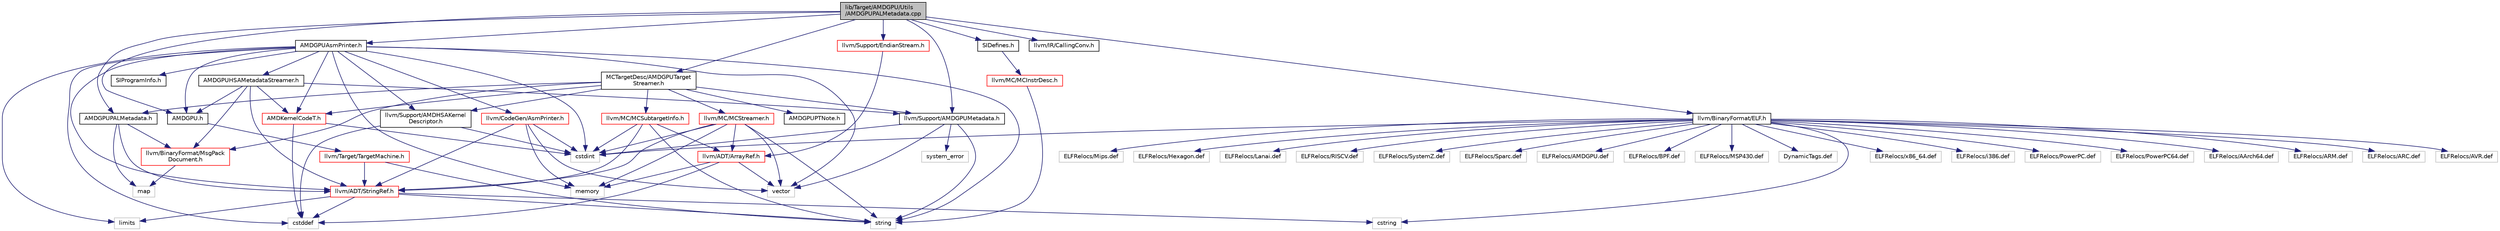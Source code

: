 digraph "lib/Target/AMDGPU/Utils/AMDGPUPALMetadata.cpp"
{
 // LATEX_PDF_SIZE
  bgcolor="transparent";
  edge [fontname="Helvetica",fontsize="10",labelfontname="Helvetica",labelfontsize="10"];
  node [fontname="Helvetica",fontsize="10",shape="box"];
  Node1 [label="lib/Target/AMDGPU/Utils\l/AMDGPUPALMetadata.cpp",height=0.2,width=0.4,color="black", fillcolor="grey75", style="filled", fontcolor="black",tooltip="This class has methods called by AMDGPUAsmPrinter to accumulate and print the PAL metadata."];
  Node1 -> Node2 [color="midnightblue",fontsize="10",style="solid",fontname="Helvetica"];
  Node2 [label="AMDGPUPALMetadata.h",height=0.2,width=0.4,color="black",URL="$AMDGPUPALMetadata_8h.html",tooltip="PAL metadata handling."];
  Node2 -> Node3 [color="midnightblue",fontsize="10",style="solid",fontname="Helvetica"];
  Node3 [label="llvm/ADT/StringRef.h",height=0.2,width=0.4,color="red",URL="$StringRef_8h.html",tooltip=" "];
  Node3 -> Node20 [color="midnightblue",fontsize="10",style="solid",fontname="Helvetica"];
  Node20 [label="cstddef",height=0.2,width=0.4,color="grey75",tooltip=" "];
  Node3 -> Node31 [color="midnightblue",fontsize="10",style="solid",fontname="Helvetica"];
  Node31 [label="cstring",height=0.2,width=0.4,color="grey75",tooltip=" "];
  Node3 -> Node32 [color="midnightblue",fontsize="10",style="solid",fontname="Helvetica"];
  Node32 [label="limits",height=0.2,width=0.4,color="grey75",tooltip=" "];
  Node3 -> Node35 [color="midnightblue",fontsize="10",style="solid",fontname="Helvetica"];
  Node35 [label="string",height=0.2,width=0.4,color="grey75",tooltip=" "];
  Node2 -> Node43 [color="midnightblue",fontsize="10",style="solid",fontname="Helvetica"];
  Node43 [label="llvm/BinaryFormat/MsgPack\lDocument.h",height=0.2,width=0.4,color="red",URL="$MsgPackDocument_8h.html",tooltip=" "];
  Node43 -> Node81 [color="midnightblue",fontsize="10",style="solid",fontname="Helvetica"];
  Node81 [label="map",height=0.2,width=0.4,color="grey75",tooltip=" "];
  Node2 -> Node81 [color="midnightblue",fontsize="10",style="solid",fontname="Helvetica"];
  Node1 -> Node82 [color="midnightblue",fontsize="10",style="solid",fontname="Helvetica"];
  Node82 [label="AMDGPU.h",height=0.2,width=0.4,color="black",URL="$AMDGPU_8h.html",tooltip=" "];
  Node82 -> Node83 [color="midnightblue",fontsize="10",style="solid",fontname="Helvetica"];
  Node83 [label="llvm/Target/TargetMachine.h",height=0.2,width=0.4,color="red",URL="$llvm_2Target_2TargetMachine_8h.html",tooltip=" "];
  Node83 -> Node3 [color="midnightblue",fontsize="10",style="solid",fontname="Helvetica"];
  Node83 -> Node35 [color="midnightblue",fontsize="10",style="solid",fontname="Helvetica"];
  Node1 -> Node109 [color="midnightblue",fontsize="10",style="solid",fontname="Helvetica"];
  Node109 [label="AMDGPUAsmPrinter.h",height=0.2,width=0.4,color="black",URL="$AMDGPUAsmPrinter_8h.html",tooltip="AMDGPU Assembly printer class."];
  Node109 -> Node82 [color="midnightblue",fontsize="10",style="solid",fontname="Helvetica"];
  Node109 -> Node110 [color="midnightblue",fontsize="10",style="solid",fontname="Helvetica"];
  Node110 [label="AMDKernelCodeT.h",height=0.2,width=0.4,color="red",URL="$AMDKernelCodeT_8h.html",tooltip=" "];
  Node110 -> Node20 [color="midnightblue",fontsize="10",style="solid",fontname="Helvetica"];
  Node110 -> Node40 [color="midnightblue",fontsize="10",style="solid",fontname="Helvetica"];
  Node40 [label="cstdint",height=0.2,width=0.4,color="grey75",tooltip=" "];
  Node109 -> Node113 [color="midnightblue",fontsize="10",style="solid",fontname="Helvetica"];
  Node113 [label="AMDGPUHSAMetadataStreamer.h",height=0.2,width=0.4,color="black",URL="$AMDGPUHSAMetadataStreamer_8h.html",tooltip="AMDGPU HSA Metadata Streamer."];
  Node113 -> Node82 [color="midnightblue",fontsize="10",style="solid",fontname="Helvetica"];
  Node113 -> Node110 [color="midnightblue",fontsize="10",style="solid",fontname="Helvetica"];
  Node113 -> Node3 [color="midnightblue",fontsize="10",style="solid",fontname="Helvetica"];
  Node113 -> Node43 [color="midnightblue",fontsize="10",style="solid",fontname="Helvetica"];
  Node113 -> Node114 [color="midnightblue",fontsize="10",style="solid",fontname="Helvetica"];
  Node114 [label="llvm/Support/AMDGPUMetadata.h",height=0.2,width=0.4,color="black",URL="$AMDGPUMetadata_8h.html",tooltip="AMDGPU metadata definitions and in-memory representations."];
  Node114 -> Node40 [color="midnightblue",fontsize="10",style="solid",fontname="Helvetica"];
  Node114 -> Node35 [color="midnightblue",fontsize="10",style="solid",fontname="Helvetica"];
  Node114 -> Node61 [color="midnightblue",fontsize="10",style="solid",fontname="Helvetica"];
  Node61 [label="system_error",height=0.2,width=0.4,color="grey75",tooltip=" "];
  Node114 -> Node56 [color="midnightblue",fontsize="10",style="solid",fontname="Helvetica"];
  Node56 [label="vector",height=0.2,width=0.4,color="grey75",tooltip=" "];
  Node109 -> Node115 [color="midnightblue",fontsize="10",style="solid",fontname="Helvetica"];
  Node115 [label="SIProgramInfo.h",height=0.2,width=0.4,color="black",URL="$SIProgramInfo_8h.html",tooltip="Defines struct to track resource usage for kernels and entry functions."];
  Node109 -> Node3 [color="midnightblue",fontsize="10",style="solid",fontname="Helvetica"];
  Node109 -> Node116 [color="midnightblue",fontsize="10",style="solid",fontname="Helvetica"];
  Node116 [label="llvm/CodeGen/AsmPrinter.h",height=0.2,width=0.4,color="red",URL="$AsmPrinter_8h.html",tooltip=" "];
  Node116 -> Node3 [color="midnightblue",fontsize="10",style="solid",fontname="Helvetica"];
  Node116 -> Node40 [color="midnightblue",fontsize="10",style="solid",fontname="Helvetica"];
  Node116 -> Node15 [color="midnightblue",fontsize="10",style="solid",fontname="Helvetica"];
  Node15 [label="memory",height=0.2,width=0.4,color="grey75",tooltip=" "];
  Node116 -> Node56 [color="midnightblue",fontsize="10",style="solid",fontname="Helvetica"];
  Node109 -> Node228 [color="midnightblue",fontsize="10",style="solid",fontname="Helvetica"];
  Node228 [label="llvm/Support/AMDHSAKernel\lDescriptor.h",height=0.2,width=0.4,color="black",URL="$AMDHSAKernelDescriptor_8h.html",tooltip="AMDHSA kernel descriptor definitions."];
  Node228 -> Node20 [color="midnightblue",fontsize="10",style="solid",fontname="Helvetica"];
  Node228 -> Node40 [color="midnightblue",fontsize="10",style="solid",fontname="Helvetica"];
  Node109 -> Node20 [color="midnightblue",fontsize="10",style="solid",fontname="Helvetica"];
  Node109 -> Node40 [color="midnightblue",fontsize="10",style="solid",fontname="Helvetica"];
  Node109 -> Node32 [color="midnightblue",fontsize="10",style="solid",fontname="Helvetica"];
  Node109 -> Node15 [color="midnightblue",fontsize="10",style="solid",fontname="Helvetica"];
  Node109 -> Node35 [color="midnightblue",fontsize="10",style="solid",fontname="Helvetica"];
  Node109 -> Node56 [color="midnightblue",fontsize="10",style="solid",fontname="Helvetica"];
  Node1 -> Node229 [color="midnightblue",fontsize="10",style="solid",fontname="Helvetica"];
  Node229 [label="MCTargetDesc/AMDGPUTarget\lStreamer.h",height=0.2,width=0.4,color="black",URL="$AMDGPUTargetStreamer_8h.html",tooltip=" "];
  Node229 -> Node110 [color="midnightblue",fontsize="10",style="solid",fontname="Helvetica"];
  Node229 -> Node2 [color="midnightblue",fontsize="10",style="solid",fontname="Helvetica"];
  Node229 -> Node43 [color="midnightblue",fontsize="10",style="solid",fontname="Helvetica"];
  Node229 -> Node230 [color="midnightblue",fontsize="10",style="solid",fontname="Helvetica"];
  Node230 [label="llvm/MC/MCStreamer.h",height=0.2,width=0.4,color="red",URL="$MCStreamer_8h.html",tooltip=" "];
  Node230 -> Node47 [color="midnightblue",fontsize="10",style="solid",fontname="Helvetica"];
  Node47 [label="llvm/ADT/ArrayRef.h",height=0.2,width=0.4,color="red",URL="$ArrayRef_8h.html",tooltip=" "];
  Node47 -> Node20 [color="midnightblue",fontsize="10",style="solid",fontname="Helvetica"];
  Node47 -> Node15 [color="midnightblue",fontsize="10",style="solid",fontname="Helvetica"];
  Node47 -> Node56 [color="midnightblue",fontsize="10",style="solid",fontname="Helvetica"];
  Node230 -> Node3 [color="midnightblue",fontsize="10",style="solid",fontname="Helvetica"];
  Node230 -> Node40 [color="midnightblue",fontsize="10",style="solid",fontname="Helvetica"];
  Node230 -> Node15 [color="midnightblue",fontsize="10",style="solid",fontname="Helvetica"];
  Node230 -> Node35 [color="midnightblue",fontsize="10",style="solid",fontname="Helvetica"];
  Node230 -> Node56 [color="midnightblue",fontsize="10",style="solid",fontname="Helvetica"];
  Node229 -> Node243 [color="midnightblue",fontsize="10",style="solid",fontname="Helvetica"];
  Node243 [label="llvm/MC/MCSubtargetInfo.h",height=0.2,width=0.4,color="red",URL="$MCSubtargetInfo_8h.html",tooltip=" "];
  Node243 -> Node47 [color="midnightblue",fontsize="10",style="solid",fontname="Helvetica"];
  Node243 -> Node3 [color="midnightblue",fontsize="10",style="solid",fontname="Helvetica"];
  Node243 -> Node40 [color="midnightblue",fontsize="10",style="solid",fontname="Helvetica"];
  Node243 -> Node35 [color="midnightblue",fontsize="10",style="solid",fontname="Helvetica"];
  Node229 -> Node114 [color="midnightblue",fontsize="10",style="solid",fontname="Helvetica"];
  Node229 -> Node228 [color="midnightblue",fontsize="10",style="solid",fontname="Helvetica"];
  Node229 -> Node246 [color="midnightblue",fontsize="10",style="solid",fontname="Helvetica"];
  Node246 [label="AMDGPUPTNote.h",height=0.2,width=0.4,color="black",URL="$AMDGPUPTNote_8h.html",tooltip="Enums and constants for AMDGPU PT_NOTE sections."];
  Node1 -> Node247 [color="midnightblue",fontsize="10",style="solid",fontname="Helvetica"];
  Node247 [label="SIDefines.h",height=0.2,width=0.4,color="black",URL="$SIDefines_8h.html",tooltip=" "];
  Node247 -> Node211 [color="midnightblue",fontsize="10",style="solid",fontname="Helvetica"];
  Node211 [label="llvm/MC/MCInstrDesc.h",height=0.2,width=0.4,color="red",URL="$MCInstrDesc_8h.html",tooltip=" "];
  Node211 -> Node35 [color="midnightblue",fontsize="10",style="solid",fontname="Helvetica"];
  Node1 -> Node248 [color="midnightblue",fontsize="10",style="solid",fontname="Helvetica"];
  Node248 [label="llvm/BinaryFormat/ELF.h",height=0.2,width=0.4,color="black",URL="$BinaryFormat_2ELF_8h.html",tooltip=" "];
  Node248 -> Node40 [color="midnightblue",fontsize="10",style="solid",fontname="Helvetica"];
  Node248 -> Node31 [color="midnightblue",fontsize="10",style="solid",fontname="Helvetica"];
  Node248 -> Node249 [color="midnightblue",fontsize="10",style="solid",fontname="Helvetica"];
  Node249 [label="ELFRelocs/x86_64.def",height=0.2,width=0.4,color="grey75",tooltip=" "];
  Node248 -> Node250 [color="midnightblue",fontsize="10",style="solid",fontname="Helvetica"];
  Node250 [label="ELFRelocs/i386.def",height=0.2,width=0.4,color="grey75",tooltip=" "];
  Node248 -> Node251 [color="midnightblue",fontsize="10",style="solid",fontname="Helvetica"];
  Node251 [label="ELFRelocs/PowerPC.def",height=0.2,width=0.4,color="grey75",tooltip=" "];
  Node248 -> Node252 [color="midnightblue",fontsize="10",style="solid",fontname="Helvetica"];
  Node252 [label="ELFRelocs/PowerPC64.def",height=0.2,width=0.4,color="grey75",tooltip=" "];
  Node248 -> Node253 [color="midnightblue",fontsize="10",style="solid",fontname="Helvetica"];
  Node253 [label="ELFRelocs/AArch64.def",height=0.2,width=0.4,color="grey75",tooltip=" "];
  Node248 -> Node254 [color="midnightblue",fontsize="10",style="solid",fontname="Helvetica"];
  Node254 [label="ELFRelocs/ARM.def",height=0.2,width=0.4,color="grey75",tooltip=" "];
  Node248 -> Node255 [color="midnightblue",fontsize="10",style="solid",fontname="Helvetica"];
  Node255 [label="ELFRelocs/ARC.def",height=0.2,width=0.4,color="grey75",tooltip=" "];
  Node248 -> Node256 [color="midnightblue",fontsize="10",style="solid",fontname="Helvetica"];
  Node256 [label="ELFRelocs/AVR.def",height=0.2,width=0.4,color="grey75",tooltip=" "];
  Node248 -> Node257 [color="midnightblue",fontsize="10",style="solid",fontname="Helvetica"];
  Node257 [label="ELFRelocs/Mips.def",height=0.2,width=0.4,color="grey75",tooltip=" "];
  Node248 -> Node258 [color="midnightblue",fontsize="10",style="solid",fontname="Helvetica"];
  Node258 [label="ELFRelocs/Hexagon.def",height=0.2,width=0.4,color="grey75",tooltip=" "];
  Node248 -> Node259 [color="midnightblue",fontsize="10",style="solid",fontname="Helvetica"];
  Node259 [label="ELFRelocs/Lanai.def",height=0.2,width=0.4,color="grey75",tooltip=" "];
  Node248 -> Node260 [color="midnightblue",fontsize="10",style="solid",fontname="Helvetica"];
  Node260 [label="ELFRelocs/RISCV.def",height=0.2,width=0.4,color="grey75",tooltip=" "];
  Node248 -> Node261 [color="midnightblue",fontsize="10",style="solid",fontname="Helvetica"];
  Node261 [label="ELFRelocs/SystemZ.def",height=0.2,width=0.4,color="grey75",tooltip=" "];
  Node248 -> Node262 [color="midnightblue",fontsize="10",style="solid",fontname="Helvetica"];
  Node262 [label="ELFRelocs/Sparc.def",height=0.2,width=0.4,color="grey75",tooltip=" "];
  Node248 -> Node263 [color="midnightblue",fontsize="10",style="solid",fontname="Helvetica"];
  Node263 [label="ELFRelocs/AMDGPU.def",height=0.2,width=0.4,color="grey75",tooltip=" "];
  Node248 -> Node264 [color="midnightblue",fontsize="10",style="solid",fontname="Helvetica"];
  Node264 [label="ELFRelocs/BPF.def",height=0.2,width=0.4,color="grey75",tooltip=" "];
  Node248 -> Node265 [color="midnightblue",fontsize="10",style="solid",fontname="Helvetica"];
  Node265 [label="ELFRelocs/MSP430.def",height=0.2,width=0.4,color="grey75",tooltip=" "];
  Node248 -> Node266 [color="midnightblue",fontsize="10",style="solid",fontname="Helvetica"];
  Node266 [label="DynamicTags.def",height=0.2,width=0.4,color="grey75",tooltip=" "];
  Node1 -> Node164 [color="midnightblue",fontsize="10",style="solid",fontname="Helvetica"];
  Node164 [label="llvm/IR/CallingConv.h",height=0.2,width=0.4,color="black",URL="$CallingConv_8h.html",tooltip=" "];
  Node1 -> Node114 [color="midnightblue",fontsize="10",style="solid",fontname="Helvetica"];
  Node1 -> Node267 [color="midnightblue",fontsize="10",style="solid",fontname="Helvetica"];
  Node267 [label="llvm/Support/EndianStream.h",height=0.2,width=0.4,color="red",URL="$EndianStream_8h.html",tooltip=" "];
  Node267 -> Node47 [color="midnightblue",fontsize="10",style="solid",fontname="Helvetica"];
}
